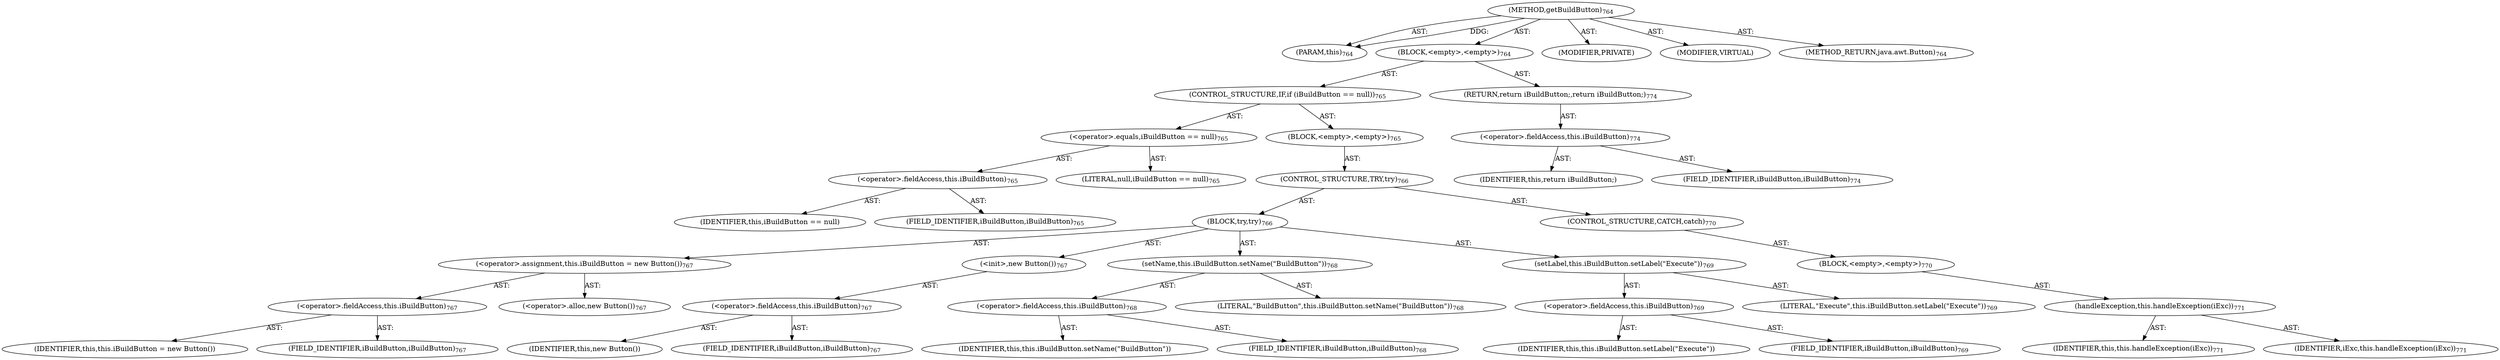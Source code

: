 digraph "getBuildButton" {  
"111669149736" [label = <(METHOD,getBuildButton)<SUB>764</SUB>> ]
"115964117022" [label = <(PARAM,this)<SUB>764</SUB>> ]
"25769803907" [label = <(BLOCK,&lt;empty&gt;,&lt;empty&gt;)<SUB>764</SUB>> ]
"47244640342" [label = <(CONTROL_STRUCTURE,IF,if (iBuildButton == null))<SUB>765</SUB>> ]
"30064771895" [label = <(&lt;operator&gt;.equals,iBuildButton == null)<SUB>765</SUB>> ]
"30064771896" [label = <(&lt;operator&gt;.fieldAccess,this.iBuildButton)<SUB>765</SUB>> ]
"68719477304" [label = <(IDENTIFIER,this,iBuildButton == null)> ]
"55834575131" [label = <(FIELD_IDENTIFIER,iBuildButton,iBuildButton)<SUB>765</SUB>> ]
"90194313402" [label = <(LITERAL,null,iBuildButton == null)<SUB>765</SUB>> ]
"25769803908" [label = <(BLOCK,&lt;empty&gt;,&lt;empty&gt;)<SUB>765</SUB>> ]
"47244640343" [label = <(CONTROL_STRUCTURE,TRY,try)<SUB>766</SUB>> ]
"25769803909" [label = <(BLOCK,try,try)<SUB>766</SUB>> ]
"30064771897" [label = <(&lt;operator&gt;.assignment,this.iBuildButton = new Button())<SUB>767</SUB>> ]
"30064771898" [label = <(&lt;operator&gt;.fieldAccess,this.iBuildButton)<SUB>767</SUB>> ]
"68719477305" [label = <(IDENTIFIER,this,this.iBuildButton = new Button())> ]
"55834575132" [label = <(FIELD_IDENTIFIER,iBuildButton,iBuildButton)<SUB>767</SUB>> ]
"30064771899" [label = <(&lt;operator&gt;.alloc,new Button())<SUB>767</SUB>> ]
"30064771900" [label = <(&lt;init&gt;,new Button())<SUB>767</SUB>> ]
"30064771901" [label = <(&lt;operator&gt;.fieldAccess,this.iBuildButton)<SUB>767</SUB>> ]
"68719477306" [label = <(IDENTIFIER,this,new Button())> ]
"55834575133" [label = <(FIELD_IDENTIFIER,iBuildButton,iBuildButton)<SUB>767</SUB>> ]
"30064771902" [label = <(setName,this.iBuildButton.setName(&quot;BuildButton&quot;))<SUB>768</SUB>> ]
"30064771903" [label = <(&lt;operator&gt;.fieldAccess,this.iBuildButton)<SUB>768</SUB>> ]
"68719477307" [label = <(IDENTIFIER,this,this.iBuildButton.setName(&quot;BuildButton&quot;))> ]
"55834575134" [label = <(FIELD_IDENTIFIER,iBuildButton,iBuildButton)<SUB>768</SUB>> ]
"90194313403" [label = <(LITERAL,&quot;BuildButton&quot;,this.iBuildButton.setName(&quot;BuildButton&quot;))<SUB>768</SUB>> ]
"30064771904" [label = <(setLabel,this.iBuildButton.setLabel(&quot;Execute&quot;))<SUB>769</SUB>> ]
"30064771905" [label = <(&lt;operator&gt;.fieldAccess,this.iBuildButton)<SUB>769</SUB>> ]
"68719477308" [label = <(IDENTIFIER,this,this.iBuildButton.setLabel(&quot;Execute&quot;))> ]
"55834575135" [label = <(FIELD_IDENTIFIER,iBuildButton,iBuildButton)<SUB>769</SUB>> ]
"90194313404" [label = <(LITERAL,&quot;Execute&quot;,this.iBuildButton.setLabel(&quot;Execute&quot;))<SUB>769</SUB>> ]
"47244640344" [label = <(CONTROL_STRUCTURE,CATCH,catch)<SUB>770</SUB>> ]
"25769803910" [label = <(BLOCK,&lt;empty&gt;,&lt;empty&gt;)<SUB>770</SUB>> ]
"30064771906" [label = <(handleException,this.handleException(iExc))<SUB>771</SUB>> ]
"68719476865" [label = <(IDENTIFIER,this,this.handleException(iExc))<SUB>771</SUB>> ]
"68719477309" [label = <(IDENTIFIER,iExc,this.handleException(iExc))<SUB>771</SUB>> ]
"146028888076" [label = <(RETURN,return iBuildButton;,return iBuildButton;)<SUB>774</SUB>> ]
"30064771907" [label = <(&lt;operator&gt;.fieldAccess,this.iBuildButton)<SUB>774</SUB>> ]
"68719477310" [label = <(IDENTIFIER,this,return iBuildButton;)> ]
"55834575136" [label = <(FIELD_IDENTIFIER,iBuildButton,iBuildButton)<SUB>774</SUB>> ]
"133143986302" [label = <(MODIFIER,PRIVATE)> ]
"133143986303" [label = <(MODIFIER,VIRTUAL)> ]
"128849018920" [label = <(METHOD_RETURN,java.awt.Button)<SUB>764</SUB>> ]
  "111669149736" -> "115964117022"  [ label = "AST: "] 
  "111669149736" -> "25769803907"  [ label = "AST: "] 
  "111669149736" -> "133143986302"  [ label = "AST: "] 
  "111669149736" -> "133143986303"  [ label = "AST: "] 
  "111669149736" -> "128849018920"  [ label = "AST: "] 
  "25769803907" -> "47244640342"  [ label = "AST: "] 
  "25769803907" -> "146028888076"  [ label = "AST: "] 
  "47244640342" -> "30064771895"  [ label = "AST: "] 
  "47244640342" -> "25769803908"  [ label = "AST: "] 
  "30064771895" -> "30064771896"  [ label = "AST: "] 
  "30064771895" -> "90194313402"  [ label = "AST: "] 
  "30064771896" -> "68719477304"  [ label = "AST: "] 
  "30064771896" -> "55834575131"  [ label = "AST: "] 
  "25769803908" -> "47244640343"  [ label = "AST: "] 
  "47244640343" -> "25769803909"  [ label = "AST: "] 
  "47244640343" -> "47244640344"  [ label = "AST: "] 
  "25769803909" -> "30064771897"  [ label = "AST: "] 
  "25769803909" -> "30064771900"  [ label = "AST: "] 
  "25769803909" -> "30064771902"  [ label = "AST: "] 
  "25769803909" -> "30064771904"  [ label = "AST: "] 
  "30064771897" -> "30064771898"  [ label = "AST: "] 
  "30064771897" -> "30064771899"  [ label = "AST: "] 
  "30064771898" -> "68719477305"  [ label = "AST: "] 
  "30064771898" -> "55834575132"  [ label = "AST: "] 
  "30064771900" -> "30064771901"  [ label = "AST: "] 
  "30064771901" -> "68719477306"  [ label = "AST: "] 
  "30064771901" -> "55834575133"  [ label = "AST: "] 
  "30064771902" -> "30064771903"  [ label = "AST: "] 
  "30064771902" -> "90194313403"  [ label = "AST: "] 
  "30064771903" -> "68719477307"  [ label = "AST: "] 
  "30064771903" -> "55834575134"  [ label = "AST: "] 
  "30064771904" -> "30064771905"  [ label = "AST: "] 
  "30064771904" -> "90194313404"  [ label = "AST: "] 
  "30064771905" -> "68719477308"  [ label = "AST: "] 
  "30064771905" -> "55834575135"  [ label = "AST: "] 
  "47244640344" -> "25769803910"  [ label = "AST: "] 
  "25769803910" -> "30064771906"  [ label = "AST: "] 
  "30064771906" -> "68719476865"  [ label = "AST: "] 
  "30064771906" -> "68719477309"  [ label = "AST: "] 
  "146028888076" -> "30064771907"  [ label = "AST: "] 
  "30064771907" -> "68719477310"  [ label = "AST: "] 
  "30064771907" -> "55834575136"  [ label = "AST: "] 
  "111669149736" -> "115964117022"  [ label = "DDG: "] 
}
